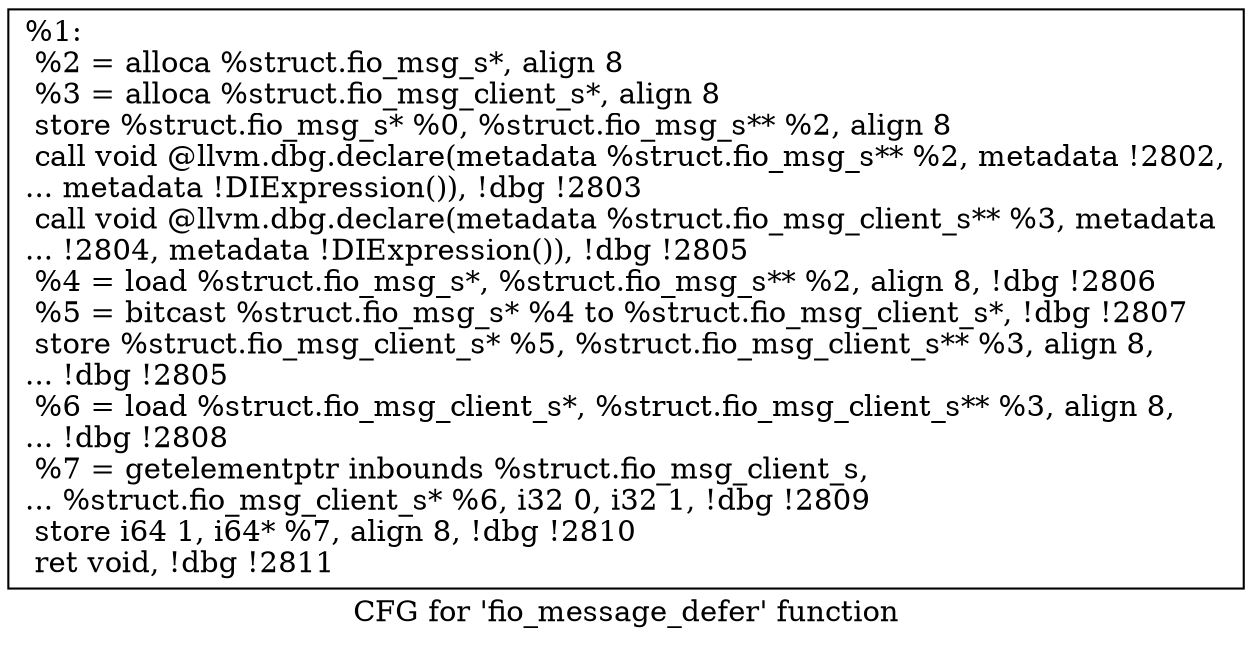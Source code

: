 digraph "CFG for 'fio_message_defer' function" {
	label="CFG for 'fio_message_defer' function";

	Node0x556851806ab0 [shape=record,label="{%1:\l  %2 = alloca %struct.fio_msg_s*, align 8\l  %3 = alloca %struct.fio_msg_client_s*, align 8\l  store %struct.fio_msg_s* %0, %struct.fio_msg_s** %2, align 8\l  call void @llvm.dbg.declare(metadata %struct.fio_msg_s** %2, metadata !2802,\l... metadata !DIExpression()), !dbg !2803\l  call void @llvm.dbg.declare(metadata %struct.fio_msg_client_s** %3, metadata\l... !2804, metadata !DIExpression()), !dbg !2805\l  %4 = load %struct.fio_msg_s*, %struct.fio_msg_s** %2, align 8, !dbg !2806\l  %5 = bitcast %struct.fio_msg_s* %4 to %struct.fio_msg_client_s*, !dbg !2807\l  store %struct.fio_msg_client_s* %5, %struct.fio_msg_client_s** %3, align 8,\l... !dbg !2805\l  %6 = load %struct.fio_msg_client_s*, %struct.fio_msg_client_s** %3, align 8,\l... !dbg !2808\l  %7 = getelementptr inbounds %struct.fio_msg_client_s,\l... %struct.fio_msg_client_s* %6, i32 0, i32 1, !dbg !2809\l  store i64 1, i64* %7, align 8, !dbg !2810\l  ret void, !dbg !2811\l}"];
}
